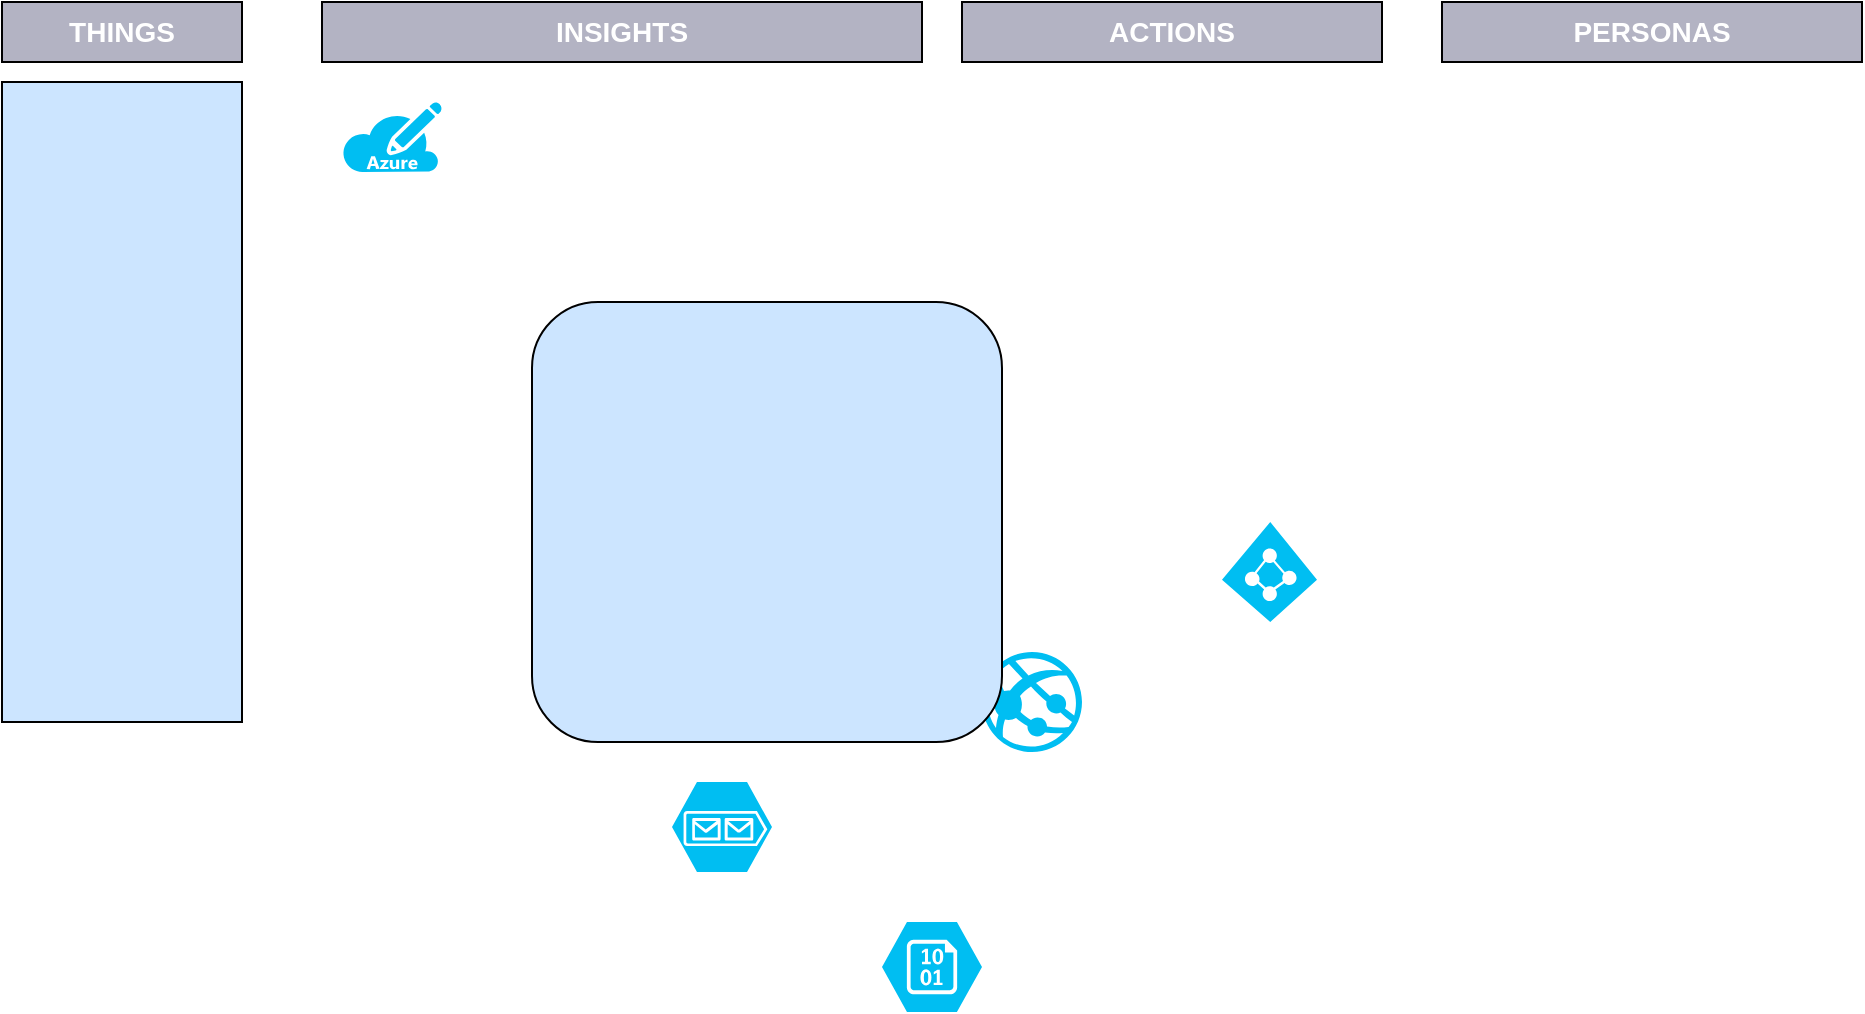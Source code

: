 <mxfile version="13.7.5" type="github">
  <diagram id="di8rolS0qeRZQA17BT-a" name="Page-1">
    <mxGraphModel dx="1662" dy="794" grid="1" gridSize="10" guides="1" tooltips="1" connect="1" arrows="1" fold="1" page="1" pageScale="1" pageWidth="850" pageHeight="1100" math="0" shadow="0">
      <root>
        <mxCell id="0" />
        <mxCell id="1" parent="0" />
        <mxCell id="xPFKDUs52WrZhcujDVJS-4" value="" style="group" vertex="1" connectable="0" parent="1">
          <mxGeometry x="40" y="200" width="120" height="30" as="geometry" />
        </mxCell>
        <mxCell id="xPFKDUs52WrZhcujDVJS-1" value="" style="rounded=0;whiteSpace=wrap;html=1;fillColor=#B3B3C3;" vertex="1" parent="xPFKDUs52WrZhcujDVJS-4">
          <mxGeometry width="120" height="30" as="geometry" />
        </mxCell>
        <mxCell id="xPFKDUs52WrZhcujDVJS-2" value="&lt;font color=&quot;#ffffff&quot; style=&quot;font-size: 14px&quot;&gt;&lt;b&gt;THINGS&lt;/b&gt;&lt;/font&gt;" style="text;html=1;strokeColor=none;fillColor=none;align=center;verticalAlign=middle;whiteSpace=wrap;rounded=0;" vertex="1" parent="xPFKDUs52WrZhcujDVJS-4">
          <mxGeometry y="7.5" width="120" height="15" as="geometry" />
        </mxCell>
        <mxCell id="xPFKDUs52WrZhcujDVJS-3" style="edgeStyle=orthogonalEdgeStyle;rounded=0;orthogonalLoop=1;jettySize=auto;html=1;exitX=0.5;exitY=1;exitDx=0;exitDy=0;" edge="1" parent="xPFKDUs52WrZhcujDVJS-4" source="xPFKDUs52WrZhcujDVJS-2" target="xPFKDUs52WrZhcujDVJS-2">
          <mxGeometry relative="1" as="geometry" />
        </mxCell>
        <mxCell id="xPFKDUs52WrZhcujDVJS-5" value="" style="group" vertex="1" connectable="0" parent="1">
          <mxGeometry x="200" y="200" width="300" height="30" as="geometry" />
        </mxCell>
        <mxCell id="xPFKDUs52WrZhcujDVJS-6" value="" style="rounded=0;whiteSpace=wrap;html=1;fillColor=#B3B3C3;" vertex="1" parent="xPFKDUs52WrZhcujDVJS-5">
          <mxGeometry width="300" height="30" as="geometry" />
        </mxCell>
        <mxCell id="xPFKDUs52WrZhcujDVJS-7" value="&lt;font color=&quot;#ffffff&quot; style=&quot;font-size: 14px&quot;&gt;&lt;b&gt;INSIGHTS&lt;/b&gt;&lt;/font&gt;" style="text;html=1;strokeColor=none;fillColor=none;align=center;verticalAlign=middle;whiteSpace=wrap;rounded=0;" vertex="1" parent="xPFKDUs52WrZhcujDVJS-5">
          <mxGeometry y="7.5" width="300" height="15" as="geometry" />
        </mxCell>
        <mxCell id="xPFKDUs52WrZhcujDVJS-8" style="edgeStyle=orthogonalEdgeStyle;rounded=0;orthogonalLoop=1;jettySize=auto;html=1;exitX=0.5;exitY=1;exitDx=0;exitDy=0;" edge="1" parent="xPFKDUs52WrZhcujDVJS-5" source="xPFKDUs52WrZhcujDVJS-7" target="xPFKDUs52WrZhcujDVJS-7">
          <mxGeometry relative="1" as="geometry" />
        </mxCell>
        <mxCell id="xPFKDUs52WrZhcujDVJS-9" value="" style="group" vertex="1" connectable="0" parent="1">
          <mxGeometry x="520" y="200" width="210" height="30" as="geometry" />
        </mxCell>
        <mxCell id="xPFKDUs52WrZhcujDVJS-10" value="" style="rounded=0;whiteSpace=wrap;html=1;fillColor=#B3B3C3;" vertex="1" parent="xPFKDUs52WrZhcujDVJS-9">
          <mxGeometry width="210" height="30" as="geometry" />
        </mxCell>
        <mxCell id="xPFKDUs52WrZhcujDVJS-11" value="&lt;font color=&quot;#ffffff&quot; style=&quot;font-size: 14px&quot;&gt;&lt;b&gt;ACTIONS&lt;/b&gt;&lt;/font&gt;" style="text;html=1;strokeColor=none;fillColor=none;align=center;verticalAlign=middle;whiteSpace=wrap;rounded=0;" vertex="1" parent="xPFKDUs52WrZhcujDVJS-9">
          <mxGeometry y="7.5" width="210" height="15" as="geometry" />
        </mxCell>
        <mxCell id="xPFKDUs52WrZhcujDVJS-12" style="edgeStyle=orthogonalEdgeStyle;rounded=0;orthogonalLoop=1;jettySize=auto;html=1;exitX=0.5;exitY=1;exitDx=0;exitDy=0;" edge="1" parent="xPFKDUs52WrZhcujDVJS-9" source="xPFKDUs52WrZhcujDVJS-11" target="xPFKDUs52WrZhcujDVJS-11">
          <mxGeometry relative="1" as="geometry" />
        </mxCell>
        <mxCell id="xPFKDUs52WrZhcujDVJS-13" value="" style="group" vertex="1" connectable="0" parent="1">
          <mxGeometry x="760" y="200" width="210" height="30" as="geometry" />
        </mxCell>
        <mxCell id="xPFKDUs52WrZhcujDVJS-14" value="" style="rounded=0;whiteSpace=wrap;html=1;fillColor=#B3B3C3;" vertex="1" parent="xPFKDUs52WrZhcujDVJS-13">
          <mxGeometry width="210" height="30" as="geometry" />
        </mxCell>
        <mxCell id="xPFKDUs52WrZhcujDVJS-15" value="&lt;font color=&quot;#ffffff&quot; style=&quot;font-size: 14px&quot;&gt;&lt;b&gt;PERSONAS&lt;/b&gt;&lt;/font&gt;" style="text;html=1;strokeColor=none;fillColor=none;align=center;verticalAlign=middle;whiteSpace=wrap;rounded=0;" vertex="1" parent="xPFKDUs52WrZhcujDVJS-13">
          <mxGeometry y="7.5" width="210" height="15" as="geometry" />
        </mxCell>
        <mxCell id="xPFKDUs52WrZhcujDVJS-16" style="edgeStyle=orthogonalEdgeStyle;rounded=0;orthogonalLoop=1;jettySize=auto;html=1;exitX=0.5;exitY=1;exitDx=0;exitDy=0;" edge="1" parent="xPFKDUs52WrZhcujDVJS-13" source="xPFKDUs52WrZhcujDVJS-15" target="xPFKDUs52WrZhcujDVJS-15">
          <mxGeometry relative="1" as="geometry" />
        </mxCell>
        <mxCell id="xPFKDUs52WrZhcujDVJS-19" value="" style="rounded=0;whiteSpace=wrap;html=1;fillColor=#CCE5FF;" vertex="1" parent="1">
          <mxGeometry x="40" y="240" width="120" height="320" as="geometry" />
        </mxCell>
        <mxCell id="xPFKDUs52WrZhcujDVJS-20" value="" style="verticalLabelPosition=bottom;html=1;verticalAlign=top;align=center;strokeColor=none;fillColor=#00BEF2;shape=mxgraph.azure.azure_subscription;" vertex="1" parent="1">
          <mxGeometry x="210" y="250" width="50" height="35" as="geometry" />
        </mxCell>
        <mxCell id="xPFKDUs52WrZhcujDVJS-21" value="" style="verticalLabelPosition=bottom;html=1;verticalAlign=top;align=center;strokeColor=none;fillColor=#00BEF2;shape=mxgraph.azure.storage_blob;" vertex="1" parent="1">
          <mxGeometry x="480" y="660" width="50" height="45" as="geometry" />
        </mxCell>
        <mxCell id="xPFKDUs52WrZhcujDVJS-22" value="" style="verticalLabelPosition=bottom;html=1;verticalAlign=top;align=center;strokeColor=none;fillColor=#00BEF2;shape=mxgraph.azure.storage_queue;" vertex="1" parent="1">
          <mxGeometry x="375" y="590" width="50" height="45" as="geometry" />
        </mxCell>
        <mxCell id="xPFKDUs52WrZhcujDVJS-23" value="" style="verticalLabelPosition=bottom;html=1;verticalAlign=top;align=center;strokeColor=none;fillColor=#00BEF2;shape=mxgraph.azure.azure_website;pointerEvents=1;" vertex="1" parent="1">
          <mxGeometry x="530" y="525" width="50" height="50" as="geometry" />
        </mxCell>
        <mxCell id="xPFKDUs52WrZhcujDVJS-24" value="" style="verticalLabelPosition=bottom;html=1;verticalAlign=top;align=center;strokeColor=none;fillColor=#00BEF2;shape=mxgraph.azure.azure_active_directory;" vertex="1" parent="1">
          <mxGeometry x="650" y="460" width="47.5" height="50" as="geometry" />
        </mxCell>
        <mxCell id="xPFKDUs52WrZhcujDVJS-25" value="" style="rounded=1;whiteSpace=wrap;html=1;fillColor=#CCE5FF;" vertex="1" parent="1">
          <mxGeometry x="305" y="350" width="235" height="220" as="geometry" />
        </mxCell>
      </root>
    </mxGraphModel>
  </diagram>
</mxfile>
